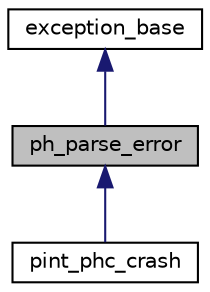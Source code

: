digraph G
{
  edge [fontname="Helvetica",fontsize="10",labelfontname="Helvetica",labelfontsize="10"];
  node [fontname="Helvetica",fontsize="10",shape=record];
  Node1 [label="ph_parse_error",height=0.2,width=0.4,color="black", fillcolor="grey75", style="filled" fontcolor="black"];
  Node2 -> Node1 [dir="back",color="midnightblue",fontsize="10",style="solid",fontname="Helvetica"];
  Node2 [label="exception_base",height=0.2,width=0.4,color="black", fillcolor="white", style="filled",URL="$structexception__base.html",tooltip="struct defining the base of the exception"];
  Node1 -> Node3 [dir="back",color="midnightblue",fontsize="10",style="solid",fontname="Helvetica"];
  Node3 [label="pint_phc_crash",height=0.2,width=0.4,color="black", fillcolor="white", style="filled",URL="$structpint__phc__crash.html",tooltip="struct defining the exception called when Pint cannot be called extends ph_parse_error"];
}
